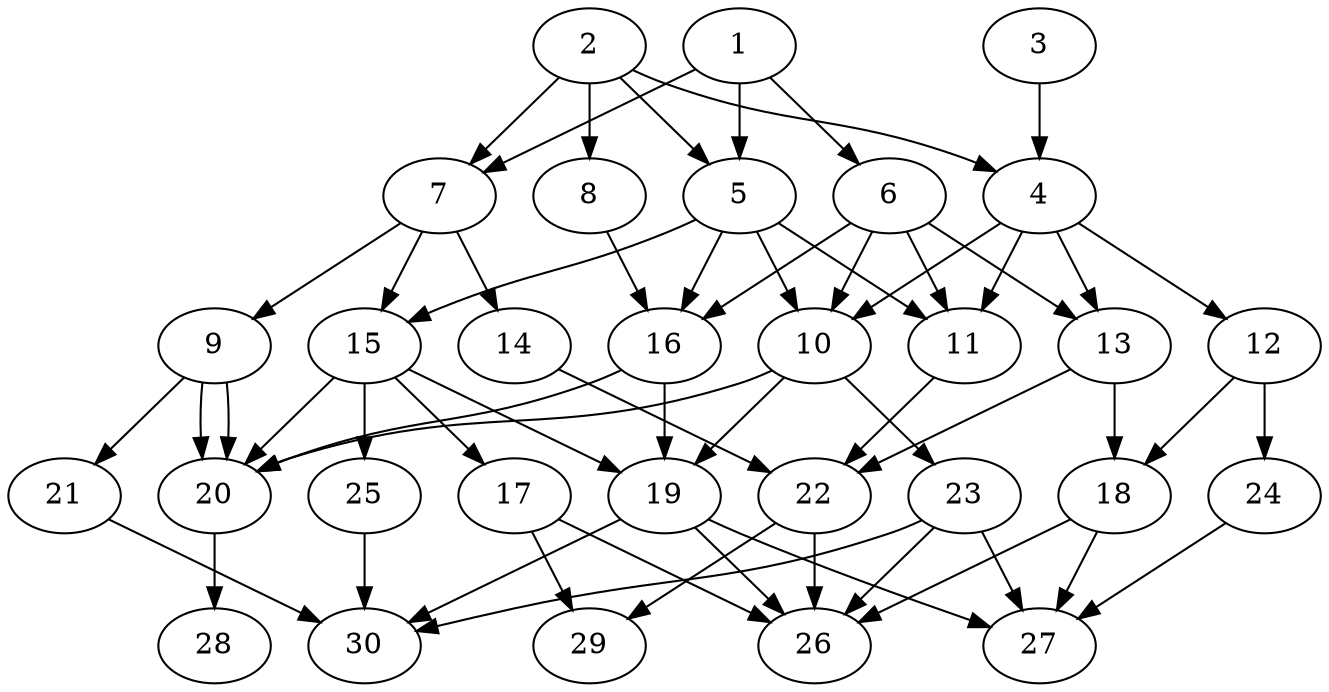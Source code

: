 // DAG (tier=2-normal, mode=compute, n=30, ccr=0.400, fat=0.615, density=0.584, regular=0.400, jump=0.105, mindata=524288, maxdata=8388608)
// DAG automatically generated by daggen at Sun Aug 24 16:33:33 2025
// /home/ermia/Project/Environments/daggen/bin/daggen --dot --ccr 0.400 --fat 0.615 --regular 0.400 --density 0.584 --jump 0.105 --mindata 524288 --maxdata 8388608 -n 30 
digraph G {
  1 [size="117862223619548208", alpha="0.18", expect_size="58931111809774104"]
  1 -> 5 [size ="255326486003712"]
  1 -> 6 [size ="255326486003712"]
  1 -> 7 [size ="255326486003712"]
  2 [size="18477839778512912", alpha="0.17", expect_size="9238919889256456"]
  2 -> 4 [size ="317897507340288"]
  2 -> 5 [size ="317897507340288"]
  2 -> 7 [size ="317897507340288"]
  2 -> 8 [size ="317897507340288"]
  3 [size="526015720428034", alpha="0.04", expect_size="263007860214017"]
  3 -> 4 [size ="14972792864768"]
  4 [size="6483801451385585664", alpha="0.06", expect_size="3241900725692792832"]
  4 -> 10 [size ="27816968060928"]
  4 -> 11 [size ="27816968060928"]
  4 -> 12 [size ="27816968060928"]
  4 -> 13 [size ="27816968060928"]
  5 [size="175005769756021632", alpha="0.09", expect_size="87502884878010816"]
  5 -> 10 [size ="404491430002688"]
  5 -> 11 [size ="404491430002688"]
  5 -> 15 [size ="404491430002688"]
  5 -> 16 [size ="404491430002688"]
  6 [size="106158151126982066176", alpha="0.09", expect_size="53079075563491033088"]
  6 -> 10 [size ="179359981764608"]
  6 -> 11 [size ="179359981764608"]
  6 -> 13 [size ="179359981764608"]
  6 -> 16 [size ="179359981764608"]
  7 [size="622338892858133", alpha="0.06", expect_size="311169446429066"]
  7 -> 9 [size ="12856749719552"]
  7 -> 14 [size ="12856749719552"]
  7 -> 15 [size ="12856749719552"]
  8 [size="14185422864311648256", alpha="0.18", expect_size="7092711432155824128"]
  8 -> 16 [size ="46879702253568"]
  9 [size="671778208982186", alpha="0.18", expect_size="335889104491093"]
  9 -> 20 [size ="30955985174528"]
  9 -> 20 [size ="30955985174528"]
  9 -> 21 [size ="30955985174528"]
  10 [size="1016798641287226", alpha="0.05", expect_size="508399320643613"]
  10 -> 19 [size ="21074070732800"]
  10 -> 20 [size ="21074070732800"]
  10 -> 23 [size ="21074070732800"]
  11 [size="9551445965618020352", alpha="0.07", expect_size="4775722982809010176"]
  11 -> 22 [size ="36013837647872"]
  12 [size="12843942828228739072", alpha="0.01", expect_size="6421971414114369536"]
  12 -> 18 [size ="43875515236352"]
  12 -> 24 [size ="43875515236352"]
  13 [size="4694674576263433", alpha="0.01", expect_size="2347337288131716"]
  13 -> 18 [size ="180992815923200"]
  13 -> 22 [size ="180992815923200"]
  14 [size="33780401274081872", alpha="0.04", expect_size="16890200637040936"]
  14 -> 22 [size ="13275509030912"]
  15 [size="815555499774467840", alpha="0.19", expect_size="407777749887233920"]
  15 -> 17 [size ="289242425065472"]
  15 -> 19 [size ="289242425065472"]
  15 -> 20 [size ="289242425065472"]
  15 -> 25 [size ="289242425065472"]
  16 [size="17448543071218620", alpha="0.06", expect_size="8724271535609310"]
  16 -> 19 [size ="16819628802048"]
  16 -> 20 [size ="16819628802048"]
  17 [size="8312975655798469", alpha="0.14", expect_size="4156487827899234"]
  17 -> 26 [size ="190785140031488"]
  17 -> 29 [size ="190785140031488"]
  18 [size="36183238674219008000", alpha="0.11", expect_size="18091619337109504000"]
  18 -> 26 [size ="87517508403200"]
  18 -> 27 [size ="87517508403200"]
  19 [size="97196683903860608", alpha="0.11", expect_size="48598341951930304"]
  19 -> 26 [size ="77014971187200"]
  19 -> 27 [size ="77014971187200"]
  19 -> 30 [size ="77014971187200"]
  20 [size="427216385299447808000", alpha="0.09", expect_size="213608192649723904000"]
  20 -> 28 [size ="453790348083200"]
  21 [size="7610745665030706", alpha="0.01", expect_size="3805372832515353"]
  21 -> 30 [size ="491692687884288"]
  22 [size="2683115776541458432", alpha="0.16", expect_size="1341557888270729216"]
  22 -> 26 [size ="15447193812992"]
  22 -> 29 [size ="15447193812992"]
  23 [size="26029940661375160", alpha="0.02", expect_size="13014970330687580"]
  23 -> 26 [size ="552961612709888"]
  23 -> 27 [size ="552961612709888"]
  23 -> 30 [size ="552961612709888"]
  24 [size="109880620597391", alpha="0.11", expect_size="54940310298695"]
  24 -> 27 [size ="2715904114688"]
  25 [size="71409360113217784", alpha="0.11", expect_size="35704680056608892"]
  25 -> 30 [size ="39174136659968"]
  26 [size="4575352251432535", alpha="0.19", expect_size="2287676125716267"]
  27 [size="102001929480673904", alpha="0.09", expect_size="51000964740336952"]
  28 [size="191919508888525733888", alpha="0.12", expect_size="95959754444262866944"]
  29 [size="20072553563643969536", alpha="0.08", expect_size="10036276781821984768"]
  30 [size="6357513512327829", alpha="0.08", expect_size="3178756756163914"]
}